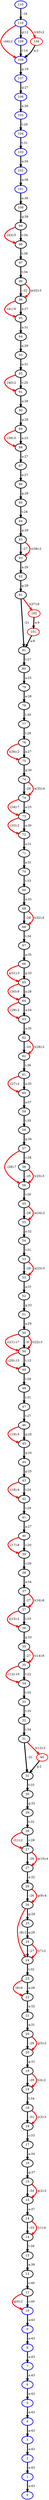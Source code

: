 digraph {
 0 [penwidth=3,label="0",color="blue2"]
 1 [penwidth=3,label="1",color="blue2"]
 2 [penwidth=3,label="2",color="blue2"]
 3 [penwidth=3,label="3",color="blue2"]
 4 [penwidth=3,label="4",color="blue2"]
 5 [penwidth=3,label="5",color="blue2"]
 6 [penwidth=3,label="6",color="blue2"]
 7 [penwidth=3,label="7",color="blue2"]
 8 [penwidth=3,label="8",color="blue2"]
 9 [penwidth=3,label="9",color="blue2"]
 10 [penwidth=3,label="10",color="blue2"]
 11 [penwidth=3,label="11",color="black"]
 12 [penwidth=3,label="12",color="black"]
 13 [penwidth=3,label="13",color="black"]
 14 [penwidth=3,label="14",color="black"]
 15 [penwidth=3,label="14",color="black"]
 16 [penwidth=3,label="15",color="black"]
 17 [penwidth=3,label="15",color="black"]
 18 [penwidth=3,label="16",color="black"]
 19 [penwidth=3,label="17",color="black"]
 20 [penwidth=3,label="18",color="black"]
 21 [penwidth=3,label="18",color="black"]
 22 [penwidth=3,label="19",color="black"]
 23 [penwidth=3,label="19",color="black"]
 24 [penwidth=3,label="20",color="black"]
 25 [penwidth=3,label="20",color="black"]
 26 [penwidth=3,label="21",color="black"]
 27 [penwidth=3,label="22",color="black"]
 28 [penwidth=3,label="23",color="black"]
 29 [penwidth=3,label="24",color="black"]
 30 [penwidth=3,label="24",color="black"]
 31 [penwidth=3,label="25",color="black"]
 32 [penwidth=3,label="26",color="black"]
 33 [penwidth=3,label="26",color="black"]
 34 [penwidth=3,label="27",color="black"]
 35 [penwidth=3,label="27",color="black"]
 36 [penwidth=3,label="28",color="black"]
 37 [penwidth=3,label="29",color="black"]
 38 [penwidth=3,label="30",color="black"]
 39 [penwidth=3,label="31",color="black"]
 40 [penwidth=3,color="red"]
 41 [penwidth=3,label="31",color="black"]
 42 [penwidth=3,label="32",color="black"]
 43 [penwidth=3,label="33",color="black"]
 44 [penwidth=3,label="34",color="black"]
 45 [penwidth=3,label="35",color="black"]
 46 [penwidth=3,label="35",color="black"]
 47 [penwidth=3,label="36",color="black"]
 48 [penwidth=3,label="37",color="black"]
 49 [penwidth=3,label="37",color="black"]
 50 [penwidth=3,label="38",color="black"]
 51 [penwidth=3,label="39",color="black"]
 52 [penwidth=3,label="40",color="black"]
 53 [penwidth=3,label="41",color="black"]
 54 [penwidth=3,label="42",color="black"]
 55 [penwidth=3,label="43",color="black"]
 56 [penwidth=3,label="44",color="black"]
 57 [penwidth=3,label="45",color="black"]
 58 [penwidth=3,label="46",color="black"]
 59 [penwidth=3,label="47",color="black"]
 60 [penwidth=3,label="48",color="black"]
 61 [penwidth=3,label="49",color="black"]
 62 [penwidth=3,label="50",color="black"]
 63 [penwidth=3,label="50",color="black"]
 64 [penwidth=3,label="51",color="black"]
 65 [penwidth=3,label="52",color="black"]
 66 [penwidth=3,label="53",color="black"]
 67 [penwidth=3,label="53",color="black"]
 68 [penwidth=3,label="54",color="black"]
 69 [penwidth=3,label="55",color="black"]
 70 [penwidth=3,label="55",color="black"]
 71 [penwidth=3,label="56",color="black"]
 72 [penwidth=3,label="56",color="black"]
 73 [penwidth=3,label="57",color="black"]
 74 [penwidth=3,label="58",color="black"]
 75 [penwidth=3,label="59",color="black"]
 76 [penwidth=3,label="60",color="black"]
 77 [penwidth=3,label="61",color="black"]
 78 [penwidth=3,label="62",color="black"]
 79 [penwidth=3,label="62",color="black"]
 80 [penwidth=3,label="63",color="black"]
 81 [penwidth=3,label="64",color="black"]
 82 [penwidth=3,label="65",color="black"]
 83 [penwidth=3,label="66",color="black"]
 84 [penwidth=3,label="67",color="black"]
 85 [penwidth=3,label="68",color="black"]
 86 [penwidth=3,label="68",color="black"]
 87 [penwidth=3,label="69",color="black"]
 88 [penwidth=3,label="70",color="black"]
 89 [penwidth=3,label="71",color="black"]
 90 [penwidth=3,label="72",color="black"]
 91 [penwidth=3,label="73",color="black"]
 92 [penwidth=3,label="74",color="black"]
 93 [penwidth=3,label="74",color="black"]
 94 [penwidth=3,label="75",color="black"]
 95 [penwidth=3,label="76",color="black"]
 96 [penwidth=3,label="77",color="black"]
 97 [penwidth=3,label="78",color="black"]
 98 [penwidth=3,label="79",color="black"]
 99 [penwidth=3,label="80",color="black"]
 100 [penwidth=3,label="81",color="black"]
 101 [penwidth=3,color="red"]
 102 [penwidth=3,color="red"]
 103 [penwidth=3,label="81",color="black"]
 104 [penwidth=3,label="82",color="black"]
 105 [penwidth=3,label="83",color="black"]
 106 [penwidth=3,label="83",color="black"]
 107 [penwidth=3,label="84",color="black"]
 108 [penwidth=3,label="85",color="black"]
 109 [penwidth=3,label="86",color="black"]
 110 [penwidth=3,label="87",color="black"]
 111 [penwidth=3,label="88",color="black"]
 112 [penwidth=3,label="89",color="black"]
 113 [penwidth=3,label="90",color="black"]
 114 [penwidth=3,label="91",color="black"]
 115 [penwidth=3,label="92",color="black"]
 116 [penwidth=3,label="93",color="black"]
 117 [penwidth=3,label="94",color="black"]
 118 [penwidth=3,label="95",color="black"]
 119 [penwidth=3,label="96",color="black"]
 120 [penwidth=3,label="96",color="black"]
 121 [penwidth=3,label="97",color="black"]
 122 [penwidth=3,label="98",color="black"]
 123 [penwidth=3,label="99",color="black"]
 124 [penwidth=3,label="100",color="black"]
 125 [penwidth=3,label="101",color="blue2"]
 126 [penwidth=3,label="102",color="blue2"]
 127 [penwidth=3,label="103",color="blue2"]
 128 [penwidth=3,label="104",color="blue2"]
 129 [penwidth=3,label="105",color="blue2"]
 130 [penwidth=3,label="106",color="blue2"]
 131 [penwidth=3,label="107",color="blue2"]
 132 [penwidth=3,label="108",color="blue2"]
 133 [penwidth=3,label="109",color="blue2"]
 134 [penwidth=3,color="red"]
 135 [penwidth=3,label="110",color="blue2"]
 136 [penwidth=3,label="110",color="blue2"]
  1 -> 0[penwidth=4,weight=10,label=" a:43  ",color="black"]
  2 -> 1[penwidth=4,weight=10,label=" a:43  ",color="black"]
  3 -> 2[penwidth=4,weight=10,label=" a:43  ",color="black"]
  4 -> 3[penwidth=4,weight=10,label=" a:43  ",color="black"]
  5 -> 4[penwidth=4,weight=10,label=" a:43  ",color="black"]
  6 -> 5[penwidth=4,weight=10,label=" a:43  ",color="black"]
  7 -> 6[penwidth=4,weight=10,label=" a:43  ",color="black"]
  8 -> 7[penwidth=4,weight=10,label=" a:43  ",color="black"]
  9 -> 8[penwidth=4,weight=10,label=" a:43  ",color="black"]
  10 -> 9[penwidth=4,weight=10,label=" a:43  ",color="black"]
  11 -> 10[penwidth=4,weight=1,label=" g(0):2",color="red"]
  11 -> 10[penwidth=4,weight=10,label=" c:40  ",color="black"]
  12 -> 11[penwidth=4,weight=10,label=" c:40  ",color="black"]
  13 -> 12[penwidth=4,weight=10,label=" a:39  ",color="black"]
  14 -> 13[penwidth=4,weight=10,label=" t:39  ",color="black"]
  15 -> 14[penwidth=4,weight=10,label=" -:33  ",color="black"]
  15 -> 14[penwidth=4,weight=1,label=" t(1):4",color="red"]
  16 -> 15[penwidth=4,weight=10,label=" a:37  ",color="black"]
  17 -> 16[penwidth=4,weight=10,label=" -:34  ",color="black"]
  17 -> 16[penwidth=4,weight=1,label=" a(2):3",color="red"]
  18 -> 17[penwidth=4,weight=10,label=" g:37  ",color="black"]
  19 -> 18[penwidth=4,weight=10,label=" a:34  ",color="black"]
  20 -> 19[penwidth=4,weight=10,label=" c:33  ",color="black"]
  21 -> 20[penwidth=4,weight=10,label=" -:31  ",color="black"]
  21 -> 20[penwidth=4,weight=1,label=" c(3):3",color="red"]
  22 -> 21[penwidth=4,weight=10,label=" t:34  ",color="black"]
  23 -> 22[penwidth=4,weight=10,label=" -:29  ",color="black"]
  23 -> 22[penwidth=4,weight=1,label=" t(4):2",color="red"]
  24 -> 23[penwidth=4,weight=10,label=" g:31  ",color="black"]
  25 -> 24[penwidth=4,weight=10,label=" -:29  ",color="black"]
  25 -> 24[penwidth=4,weight=1,label=" g(5):2",color="red"]
  26 -> 25[penwidth=4,weight=10,label=" a:31  ",color="black"]
  27 -> 26[penwidth=4,weight=10,label=" a:32  ",color="black"]
  28 -> 27[penwidth=4,weight=1,label=" -(6):6",color="red"]
  28 -> 27[penwidth=4,weight=10,label=" a:28  ",color="black"]
  29 -> 28[penwidth=4,weight=10,label=" t:32  ",color="black"]
  30 -> 29[penwidth=4,weight=10,label=" -:27  ",color="black"]
  30 -> 29[penwidth=4,weight=1,label=" t(7):2",color="red"]
  31 -> 30[penwidth=4,weight=10,label=" a:29  ",color="black"]
  32 -> 29[penwidth=4,weight=1,label=" -(8):2",color="red"]
  32 -> 31[penwidth=4,weight=10,label=" g:28  ",color="black"]
  33 -> 32[penwidth=4,weight=10,label=" -:26  ",color="black"]
  33 -> 32[penwidth=4,weight=1,label=" g(9):4",color="red"]
  34 -> 33[penwidth=4,weight=10,label=" a:32  ",color="black"]
  35 -> 34[penwidth=4,weight=10,label=" -:26  ",color="black"]
  35 -> 34[penwidth=4,weight=1,label=" a(10):4",color="red"]
  36 -> 35[penwidth=4,weight=1,label=" -(11):2",color="red"]
  36 -> 35[penwidth=4,weight=10,label=" c:28  ",color="black"]
  37 -> 36[penwidth=4,weight=10,label=" t:32  ",color="black"]
  38 -> 37[penwidth=4,weight=10,label=" g:32  ",color="black"]
  39 -> 38[penwidth=4,weight=10,label=" t:33  ",color="black"]
  40 -> 39[penwidth=4,weight=10,label=" g:2  ",color="black"]
  41 -> 39[penwidth=4,weight=10,label=" -:31  ",color="black"]
  41 -> 40[penwidth=4,weight=1,label=" t(12):3",color="red"]
  42 -> 41[penwidth=4,weight=10,label=" t:34  ",color="black"]
  43 -> 42[penwidth=4,weight=10,label=" t:35  ",color="black"]
  44 -> 43[penwidth=4,weight=10,label=" t:35  ",color="black"]
  45 -> 44[penwidth=4,weight=1,label=" -(13):10",color="red"]
  45 -> 44[penwidth=4,weight=10,label=" t:22  ",color="black"]
  46 -> 45[penwidth=4,weight=10,label=" -:27  ",color="black"]
  46 -> 45[penwidth=4,weight=1,label=" t(14):6",color="red"]
  47 -> 46[penwidth=4,weight=10,label=" g:33  ",color="black"]
  48 -> 47[penwidth=4,weight=1,label=" c(15):2",color="red"]
  48 -> 47[penwidth=4,weight=10,label=" t:33  ",color="black"]
  49 -> 48[penwidth=4,weight=10,label=" -:27  ",color="black"]
  49 -> 48[penwidth=4,weight=1,label=" t(16):6",color="red"]
  50 -> 49[penwidth=4,weight=10,label=" a:34  ",color="black"]
  51 -> 50[penwidth=4,weight=10,label=" c:29  ",color="black"]
  52 -> 51[penwidth=4,weight=1,label=" -(17):8",color="red"]
  52 -> 51[penwidth=4,weight=10,label=" c:20  ",color="black"]
  53 -> 52[penwidth=4,weight=10,label=" a:27  ",color="black"]
  54 -> 53[penwidth=4,weight=10,label=" t:29  ",color="black"]
  55 -> 54[penwidth=4,weight=1,label=" -(18):4",color="red"]
  55 -> 54[penwidth=4,weight=10,label=" t:24  ",color="black"]
  56 -> 55[penwidth=4,weight=10,label=" g:25  ",color="black"]
  57 -> 56[penwidth=4,weight=10,label=" g:24  ",color="black"]
  58 -> 57[penwidth=4,weight=1,label=" -(19):5",color="red"]
  58 -> 57[penwidth=4,weight=10,label=" g:20  ",color="black"]
  59 -> 58[penwidth=4,weight=10,label=" t:27  ",color="black"]
  60 -> 59[penwidth=4,weight=10,label=" t:31  ",color="black"]
  61 -> 60[penwidth=4,weight=10,label=" t:28  ",color="black"]
  62 -> 61[penwidth=4,weight=1,label=" -(20):15",color="red"]
  62 -> 61[penwidth=4,weight=10,label=" t:13  ",color="black"]
  63 -> 62[penwidth=4,weight=1,label=" c(21):17",color="red"]
  63 -> 62[penwidth=4,weight=10,label=" -:9  ",color="black"]
  63 -> 62[penwidth=4,weight=1,label=" t(22):3",color="red"]
  64 -> 63[penwidth=4,weight=10,label=" a:29  ",color="black"]
  65 -> 64[penwidth=4,weight=10,label=" g:33  ",color="black"]
  66 -> 65[penwidth=4,weight=10,label=" a:31  ",color="black"]
  67 -> 66[penwidth=4,weight=10,label=" -:28  ",color="black"]
  67 -> 66[penwidth=4,weight=1,label=" a(23):3",color="red"]
  68 -> 67[penwidth=4,weight=10,label=" t:31  ",color="black"]
  69 -> 68[penwidth=4,weight=10,label=" a:32  ",color="black"]
  70 -> 69[penwidth=4,weight=10,label=" -:28  ",color="black"]
  70 -> 69[penwidth=4,weight=1,label=" a(24):2",color="red"]
  71 -> 70[penwidth=4,weight=10,label=" t:30  ",color="black"]
  72 -> 71[penwidth=4,weight=10,label=" -:25  ",color="black"]
  72 -> 71[penwidth=4,weight=1,label=" t(25):3",color="red"]
  73 -> 71[penwidth=4,weight=1,label=" -(26):7",color="red"]
  73 -> 72[penwidth=4,weight=10,label=" c:28  ",color="black"]
  74 -> 73[penwidth=4,weight=10,label=" g:36  ",color="black"]
  75 -> 74[penwidth=4,weight=10,label=" t:35  ",color="black"]
  76 -> 75[penwidth=4,weight=10,label=" a:37  ",color="black"]
  77 -> 76[penwidth=4,weight=1,label=" -(27):2",color="red"]
  77 -> 76[penwidth=4,weight=10,label=" a:35  ",color="black"]
  78 -> 77[penwidth=4,weight=10,label=" t:36  ",color="black"]
  79 -> 78[penwidth=4,weight=10,label=" -:33  ",color="black"]
  79 -> 78[penwidth=4,weight=1,label=" t(28):2",color="red"]
  80 -> 79[penwidth=4,weight=10,label=" a:35  ",color="black"]
  81 -> 80[penwidth=4,weight=1,label=" -(29):2",color="red"]
  81 -> 80[penwidth=4,weight=10,label=" a:34  ",color="black"]
  82 -> 81[penwidth=4,weight=1,label=" -(30):9",color="red"]
  82 -> 81[penwidth=4,weight=10,label=" a:28  ",color="black"]
  83 -> 82[penwidth=4,weight=1,label=" a(31):3",color="red"]
  83 -> 82[penwidth=4,weight=10,label=" g:33  ",color="black"]
  84 -> 83[penwidth=4,weight=10,label=" a:35  ",color="black"]
  85 -> 84[penwidth=4,weight=10,label=" t:34  ",color="black"]
  86 -> 85[penwidth=4,weight=10,label=" -:29  ",color="black"]
  86 -> 85[penwidth=4,weight=1,label=" t(32):5",color="red"]
  87 -> 86[penwidth=4,weight=10,label=" a:33  ",color="black"]
  88 -> 87[penwidth=4,weight=10,label=" t:33  ",color="black"]
  89 -> 88[penwidth=4,weight=10,label=" a:31  ",color="black"]
  90 -> 89[penwidth=4,weight=10,label=" a:31  ",color="black"]
  91 -> 90[penwidth=4,weight=1,label=" -(33):2",color="red"]
  91 -> 90[penwidth=4,weight=10,label=" a:30  ",color="black"]
  92 -> 91[penwidth=4,weight=1,label=" -(34):7",color="red"]
  92 -> 91[penwidth=4,weight=10,label=" a:23  ",color="black"]
  93 -> 92[penwidth=4,weight=10,label=" -:26  ",color="black"]
  93 -> 92[penwidth=4,weight=1,label=" a(35):4",color="red"]
  94 -> 93[penwidth=4,weight=10,label=" g:30  ",color="black"]
  95 -> 94[penwidth=4,weight=1,label=" c(36):2",color="red"]
  95 -> 94[penwidth=4,weight=10,label=" a:27  ",color="black"]
  96 -> 95[penwidth=4,weight=10,label=" t:28  ",color="black"]
  97 -> 96[penwidth=4,weight=10,label=" t:30  ",color="black"]
  98 -> 97[penwidth=4,weight=10,label=" a:28  ",color="black"]
  99 -> 98[penwidth=4,weight=10,label=" a:25  ",color="black"]
  100 -> 99[penwidth=4,weight=10,label=" t:27  ",color="black"]
  101 -> 100[penwidth=4,weight=10,label=" a:8  ",color="black"]
  102 -> 101[penwidth=4,weight=10,label=" a:9  ",color="black"]
  103 -> 100[penwidth=4,weight=10,label=" -:21  ",color="black"]
  103 -> 102[penwidth=4,weight=1,label=" t(37):9",color="red"]
  104 -> 103[penwidth=4,weight=10,label=" g:29  ",color="black"]
  105 -> 104[penwidth=4,weight=10,label=" a:29  ",color="black"]
  106 -> 105[penwidth=4,weight=10,label=" -:27  ",color="black"]
  106 -> 105[penwidth=4,weight=1,label=" c(38):2",color="red"]
  107 -> 106[penwidth=4,weight=10,label=" g:29  ",color="black"]
  108 -> 107[penwidth=4,weight=10,label=" t:28  ",color="black"]
  109 -> 108[penwidth=4,weight=10,label=" g:28  ",color="black"]
  110 -> 109[penwidth=4,weight=10,label=" a:27  ",color="black"]
  111 -> 110[penwidth=4,weight=10,label=" a:27  ",color="black"]
  112 -> 111[penwidth=4,weight=1,label=" -(39):5",color="red"]
  112 -> 111[penwidth=4,weight=10,label=" a:23  ",color="black"]
  113 -> 112[penwidth=4,weight=10,label=" g:28  ",color="black"]
  114 -> 113[penwidth=4,weight=10,label=" a:28  ",color="black"]
  115 -> 114[penwidth=4,weight=1,label=" -(40):2",color="red"]
  115 -> 114[penwidth=4,weight=10,label=" c:25  ",color="black"]
  116 -> 115[penwidth=4,weight=10,label=" a:31  ",color="black"]
  117 -> 116[penwidth=4,weight=10,label=" a:29  ",color="black"]
  118 -> 117[penwidth=4,weight=10,label=" a:31  ",color="black"]
  119 -> 118[penwidth=4,weight=1,label=" -(41):6",color="red"]
  119 -> 118[penwidth=4,weight=10,label=" a:27  ",color="black"]
  120 -> 119[penwidth=4,weight=10,label=" -:32  ",color="black"]
  120 -> 119[penwidth=4,weight=1,label=" a(42):3",color="red"]
  121 -> 120[penwidth=4,weight=10,label=" t:34  ",color="black"]
  122 -> 121[penwidth=4,weight=10,label=" t:38  ",color="black"]
  123 -> 122[penwidth=4,weight=1,label=" -(43):5",color="red"]
  123 -> 122[penwidth=4,weight=10,label=" t:34  ",color="black"]
  124 -> 123[penwidth=4,weight=10,label=" g:38  ",color="black"]
  125 -> 124[penwidth=4,weight=10,label=" a:38  ",color="black"]
  126 -> 125[penwidth=4,weight=10,label=" a:38  ",color="black"]
  127 -> 126[penwidth=4,weight=10,label=" a:34  ",color="black"]
  128 -> 127[penwidth=4,weight=10,label=" t:31  ",color="black"]
  129 -> 128[penwidth=4,weight=10,label=" t:29  ",color="black"]
  130 -> 129[penwidth=4,weight=10,label=" a:26  ",color="black"]
  131 -> 130[penwidth=4,weight=10,label=" g:27  ",color="black"]
  132 -> 131[penwidth=4,weight=10,label=" g:19  ",color="black"]
  133 -> 132[penwidth=4,weight=10,label=" t:14  ",color="black"]
  134 -> 132[penwidth=4,weight=10,label=" a:2  ",color="black"]
  135 -> 132[penwidth=4,weight=1,label=" -(44):2",color="red"]
  135 -> 134[penwidth=4,weight=1,label=" t(45):2",color="red"]
  135 -> 133[penwidth=4,weight=10,label=" g:12  ",color="black"]
  136 -> 135[penwidth=4,weight=10,label=" -:16  ",color="black"]
}

